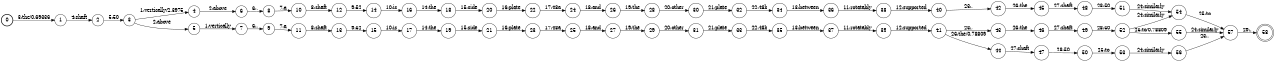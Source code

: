 digraph FST {
rankdir = LR;
size = "8.5,11";
label = "";
center = 1;
orientation = Portrait;
ranksep = "0.4";
nodesep = "0.25";
0 [label = "0", shape = circle, style = bold, fontsize = 14]
	0 -> 1 [label = "3:the/0.69336", fontsize = 14];
1 [label = "1", shape = circle, style = solid, fontsize = 14]
	1 -> 2 [label = "4:shaft", fontsize = 14];
2 [label = "2", shape = circle, style = solid, fontsize = 14]
	2 -> 3 [label = "5:50", fontsize = 14];
3 [label = "3", shape = circle, style = solid, fontsize = 14]
	3 -> 4 [label = "1:vertically/2.3975", fontsize = 14];
	3 -> 5 [label = "2:above", fontsize = 14];
4 [label = "4", shape = circle, style = solid, fontsize = 14]
	4 -> 6 [label = "2:above", fontsize = 14];
5 [label = "5", shape = circle, style = solid, fontsize = 14]
	5 -> 7 [label = "1:vertically", fontsize = 14];
6 [label = "6", shape = circle, style = solid, fontsize = 14]
	6 -> 8 [label = "6:,", fontsize = 14];
7 [label = "7", shape = circle, style = solid, fontsize = 14]
	7 -> 9 [label = "6:,", fontsize = 14];
8 [label = "8", shape = circle, style = solid, fontsize = 14]
	8 -> 10 [label = "7:a", fontsize = 14];
9 [label = "9", shape = circle, style = solid, fontsize = 14]
	9 -> 11 [label = "7:a", fontsize = 14];
10 [label = "10", shape = circle, style = solid, fontsize = 14]
	10 -> 12 [label = "8:shaft", fontsize = 14];
11 [label = "11", shape = circle, style = solid, fontsize = 14]
	11 -> 13 [label = "8:shaft", fontsize = 14];
12 [label = "12", shape = circle, style = solid, fontsize = 14]
	12 -> 14 [label = "9:52", fontsize = 14];
13 [label = "13", shape = circle, style = solid, fontsize = 14]
	13 -> 15 [label = "9:52", fontsize = 14];
14 [label = "14", shape = circle, style = solid, fontsize = 14]
	14 -> 16 [label = "10:is", fontsize = 14];
15 [label = "15", shape = circle, style = solid, fontsize = 14]
	15 -> 17 [label = "10:is", fontsize = 14];
16 [label = "16", shape = circle, style = solid, fontsize = 14]
	16 -> 18 [label = "14:the", fontsize = 14];
17 [label = "17", shape = circle, style = solid, fontsize = 14]
	17 -> 19 [label = "14:the", fontsize = 14];
18 [label = "18", shape = circle, style = solid, fontsize = 14]
	18 -> 20 [label = "15:side", fontsize = 14];
19 [label = "19", shape = circle, style = solid, fontsize = 14]
	19 -> 21 [label = "15:side", fontsize = 14];
20 [label = "20", shape = circle, style = solid, fontsize = 14]
	20 -> 22 [label = "16:plate", fontsize = 14];
21 [label = "21", shape = circle, style = solid, fontsize = 14]
	21 -> 23 [label = "16:plate", fontsize = 14];
22 [label = "22", shape = circle, style = solid, fontsize = 14]
	22 -> 24 [label = "17:48a", fontsize = 14];
23 [label = "23", shape = circle, style = solid, fontsize = 14]
	23 -> 25 [label = "17:48a", fontsize = 14];
24 [label = "24", shape = circle, style = solid, fontsize = 14]
	24 -> 26 [label = "18:and", fontsize = 14];
25 [label = "25", shape = circle, style = solid, fontsize = 14]
	25 -> 27 [label = "18:and", fontsize = 14];
26 [label = "26", shape = circle, style = solid, fontsize = 14]
	26 -> 28 [label = "19:the", fontsize = 14];
27 [label = "27", shape = circle, style = solid, fontsize = 14]
	27 -> 29 [label = "19:the", fontsize = 14];
28 [label = "28", shape = circle, style = solid, fontsize = 14]
	28 -> 30 [label = "20:other", fontsize = 14];
29 [label = "29", shape = circle, style = solid, fontsize = 14]
	29 -> 31 [label = "20:other", fontsize = 14];
30 [label = "30", shape = circle, style = solid, fontsize = 14]
	30 -> 32 [label = "21:plate", fontsize = 14];
31 [label = "31", shape = circle, style = solid, fontsize = 14]
	31 -> 33 [label = "21:plate", fontsize = 14];
32 [label = "32", shape = circle, style = solid, fontsize = 14]
	32 -> 34 [label = "22:48b", fontsize = 14];
33 [label = "33", shape = circle, style = solid, fontsize = 14]
	33 -> 35 [label = "22:48b", fontsize = 14];
34 [label = "34", shape = circle, style = solid, fontsize = 14]
	34 -> 36 [label = "13:between", fontsize = 14];
35 [label = "35", shape = circle, style = solid, fontsize = 14]
	35 -> 37 [label = "13:between", fontsize = 14];
36 [label = "36", shape = circle, style = solid, fontsize = 14]
	36 -> 38 [label = "11:rotatably", fontsize = 14];
37 [label = "37", shape = circle, style = solid, fontsize = 14]
	37 -> 39 [label = "11:rotatably", fontsize = 14];
38 [label = "38", shape = circle, style = solid, fontsize = 14]
	38 -> 40 [label = "12:supported", fontsize = 14];
39 [label = "39", shape = circle, style = solid, fontsize = 14]
	39 -> 41 [label = "12:supported", fontsize = 14];
40 [label = "40", shape = circle, style = solid, fontsize = 14]
	40 -> 42 [label = "23:,", fontsize = 14];
41 [label = "41", shape = circle, style = solid, fontsize = 14]
	41 -> 44 [label = "26:the/0.78809", fontsize = 14];
	41 -> 43 [label = "23:,", fontsize = 14];
42 [label = "42", shape = circle, style = solid, fontsize = 14]
	42 -> 45 [label = "26:the", fontsize = 14];
43 [label = "43", shape = circle, style = solid, fontsize = 14]
	43 -> 46 [label = "26:the", fontsize = 14];
44 [label = "44", shape = circle, style = solid, fontsize = 14]
	44 -> 47 [label = "27:shaft", fontsize = 14];
45 [label = "45", shape = circle, style = solid, fontsize = 14]
	45 -> 48 [label = "27:shaft", fontsize = 14];
46 [label = "46", shape = circle, style = solid, fontsize = 14]
	46 -> 49 [label = "27:shaft", fontsize = 14];
47 [label = "47", shape = circle, style = solid, fontsize = 14]
	47 -> 50 [label = "28:50", fontsize = 14];
48 [label = "48", shape = circle, style = solid, fontsize = 14]
	48 -> 51 [label = "28:50", fontsize = 14];
49 [label = "49", shape = circle, style = solid, fontsize = 14]
	49 -> 52 [label = "28:50", fontsize = 14];
50 [label = "50", shape = circle, style = solid, fontsize = 14]
	50 -> 53 [label = "25:to", fontsize = 14];
51 [label = "51", shape = circle, style = solid, fontsize = 14]
	51 -> 54 [label = "24:similarly", fontsize = 14];
52 [label = "52", shape = circle, style = solid, fontsize = 14]
	52 -> 54 [label = "24:similarly", fontsize = 14];
	52 -> 55 [label = "25:to/0.78809", fontsize = 14];
53 [label = "53", shape = circle, style = solid, fontsize = 14]
	53 -> 56 [label = "24:similarly", fontsize = 14];
54 [label = "54", shape = circle, style = solid, fontsize = 14]
	54 -> 57 [label = "25:to", fontsize = 14];
55 [label = "55", shape = circle, style = solid, fontsize = 14]
	55 -> 57 [label = "24:similarly", fontsize = 14];
56 [label = "56", shape = circle, style = solid, fontsize = 14]
	56 -> 57 [label = "23:,", fontsize = 14];
57 [label = "57", shape = circle, style = solid, fontsize = 14]
	57 -> 58 [label = "29:.", fontsize = 14];
58 [label = "58", shape = doublecircle, style = solid, fontsize = 14]
}
